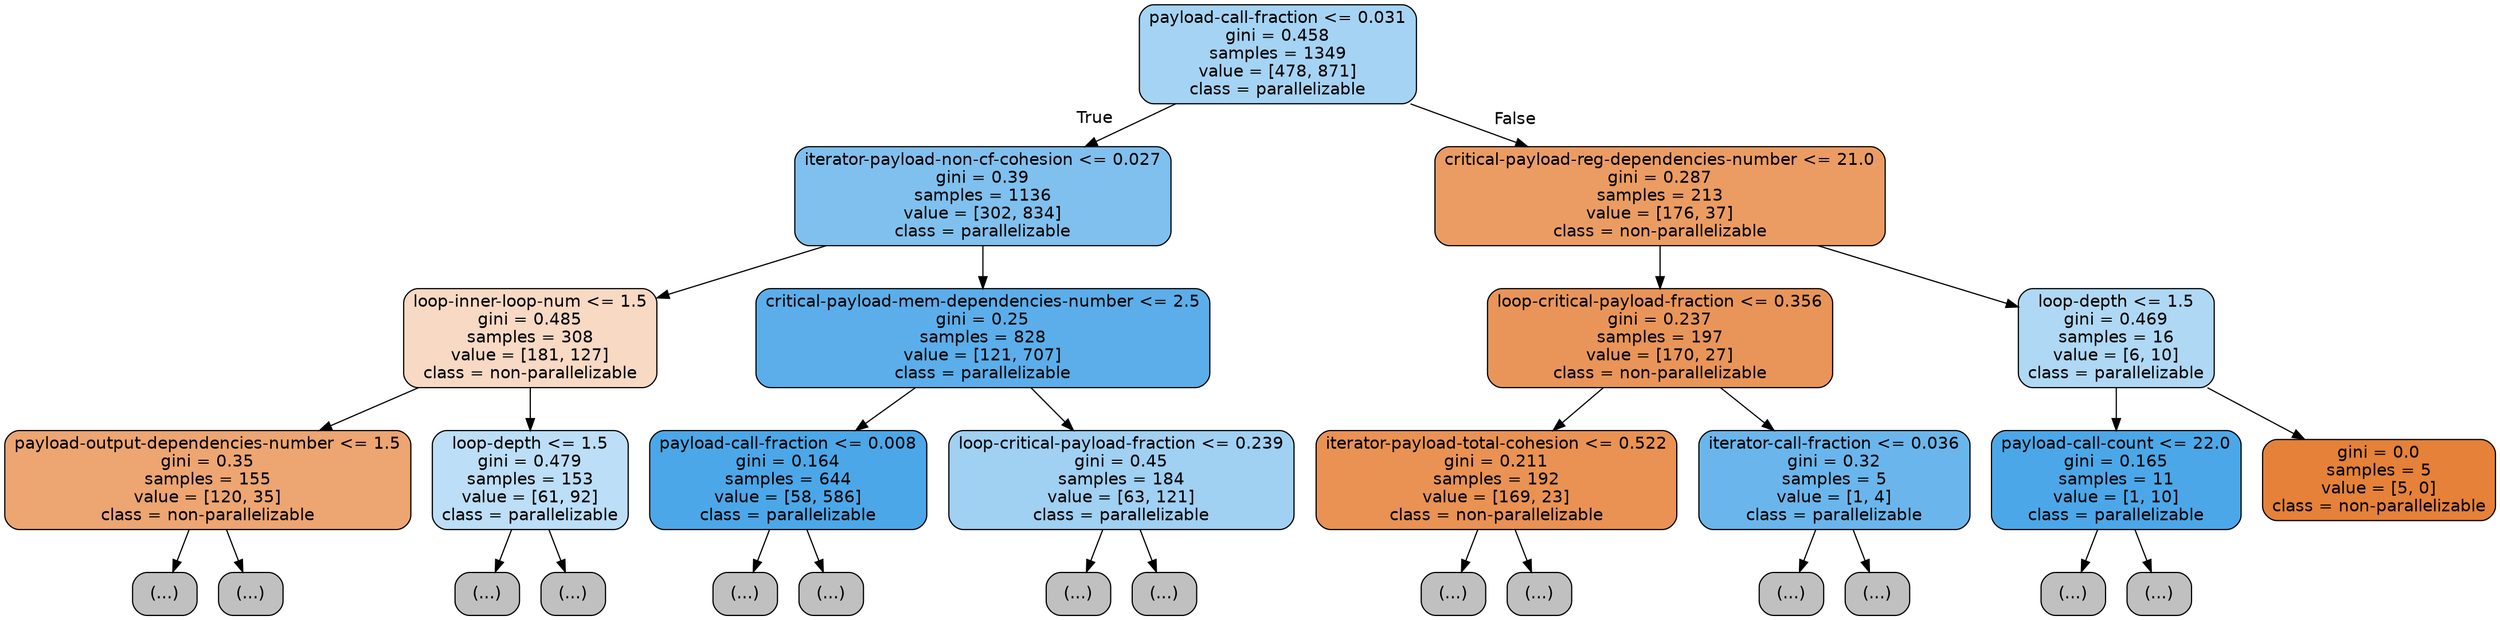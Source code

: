 digraph Tree {
node [shape=box, style="filled, rounded", color="black", fontname=helvetica] ;
edge [fontname=helvetica] ;
0 [label="payload-call-fraction <= 0.031\ngini = 0.458\nsamples = 1349\nvalue = [478, 871]\nclass = parallelizable", fillcolor="#399de573"] ;
1 [label="iterator-payload-non-cf-cohesion <= 0.027\ngini = 0.39\nsamples = 1136\nvalue = [302, 834]\nclass = parallelizable", fillcolor="#399de5a3"] ;
0 -> 1 [labeldistance=2.5, labelangle=45, headlabel="True"] ;
2 [label="loop-inner-loop-num <= 1.5\ngini = 0.485\nsamples = 308\nvalue = [181, 127]\nclass = non-parallelizable", fillcolor="#e581394c"] ;
1 -> 2 ;
3 [label="payload-output-dependencies-number <= 1.5\ngini = 0.35\nsamples = 155\nvalue = [120, 35]\nclass = non-parallelizable", fillcolor="#e58139b5"] ;
2 -> 3 ;
4 [label="(...)", fillcolor="#C0C0C0"] ;
3 -> 4 ;
31 [label="(...)", fillcolor="#C0C0C0"] ;
3 -> 31 ;
42 [label="loop-depth <= 1.5\ngini = 0.479\nsamples = 153\nvalue = [61, 92]\nclass = parallelizable", fillcolor="#399de556"] ;
2 -> 42 ;
43 [label="(...)", fillcolor="#C0C0C0"] ;
42 -> 43 ;
54 [label="(...)", fillcolor="#C0C0C0"] ;
42 -> 54 ;
75 [label="critical-payload-mem-dependencies-number <= 2.5\ngini = 0.25\nsamples = 828\nvalue = [121, 707]\nclass = parallelizable", fillcolor="#399de5d3"] ;
1 -> 75 ;
76 [label="payload-call-fraction <= 0.008\ngini = 0.164\nsamples = 644\nvalue = [58, 586]\nclass = parallelizable", fillcolor="#399de5e6"] ;
75 -> 76 ;
77 [label="(...)", fillcolor="#C0C0C0"] ;
76 -> 77 ;
170 [label="(...)", fillcolor="#C0C0C0"] ;
76 -> 170 ;
177 [label="loop-critical-payload-fraction <= 0.239\ngini = 0.45\nsamples = 184\nvalue = [63, 121]\nclass = parallelizable", fillcolor="#399de57a"] ;
75 -> 177 ;
178 [label="(...)", fillcolor="#C0C0C0"] ;
177 -> 178 ;
207 [label="(...)", fillcolor="#C0C0C0"] ;
177 -> 207 ;
228 [label="critical-payload-reg-dependencies-number <= 21.0\ngini = 0.287\nsamples = 213\nvalue = [176, 37]\nclass = non-parallelizable", fillcolor="#e58139c9"] ;
0 -> 228 [labeldistance=2.5, labelangle=-45, headlabel="False"] ;
229 [label="loop-critical-payload-fraction <= 0.356\ngini = 0.237\nsamples = 197\nvalue = [170, 27]\nclass = non-parallelizable", fillcolor="#e58139d6"] ;
228 -> 229 ;
230 [label="iterator-payload-total-cohesion <= 0.522\ngini = 0.211\nsamples = 192\nvalue = [169, 23]\nclass = non-parallelizable", fillcolor="#e58139dc"] ;
229 -> 230 ;
231 [label="(...)", fillcolor="#C0C0C0"] ;
230 -> 231 ;
262 [label="(...)", fillcolor="#C0C0C0"] ;
230 -> 262 ;
265 [label="iterator-call-fraction <= 0.036\ngini = 0.32\nsamples = 5\nvalue = [1, 4]\nclass = parallelizable", fillcolor="#399de5bf"] ;
229 -> 265 ;
266 [label="(...)", fillcolor="#C0C0C0"] ;
265 -> 266 ;
267 [label="(...)", fillcolor="#C0C0C0"] ;
265 -> 267 ;
268 [label="loop-depth <= 1.5\ngini = 0.469\nsamples = 16\nvalue = [6, 10]\nclass = parallelizable", fillcolor="#399de566"] ;
228 -> 268 ;
269 [label="payload-call-count <= 22.0\ngini = 0.165\nsamples = 11\nvalue = [1, 10]\nclass = parallelizable", fillcolor="#399de5e6"] ;
268 -> 269 ;
270 [label="(...)", fillcolor="#C0C0C0"] ;
269 -> 270 ;
271 [label="(...)", fillcolor="#C0C0C0"] ;
269 -> 271 ;
272 [label="gini = 0.0\nsamples = 5\nvalue = [5, 0]\nclass = non-parallelizable", fillcolor="#e58139ff"] ;
268 -> 272 ;
}
